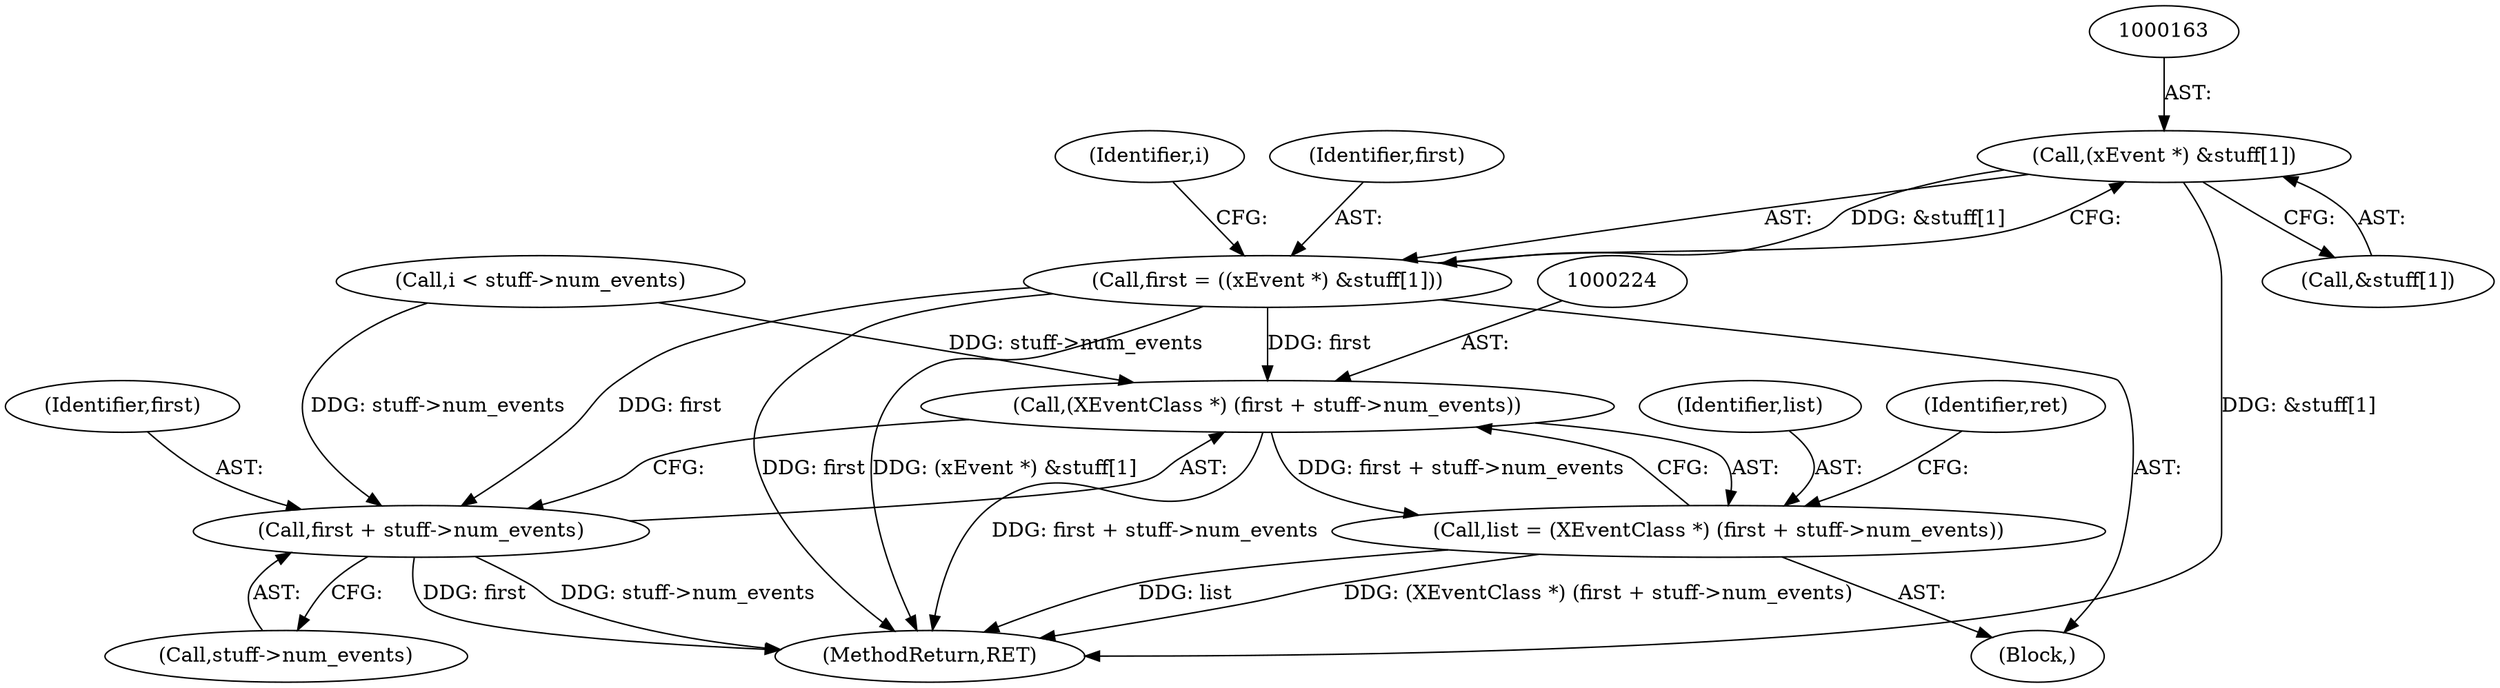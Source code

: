 digraph "0_xserver_8caed4df36b1f802b4992edcfd282cbeeec35d9d@array" {
"1000162" [label="(Call,(xEvent *) &stuff[1])"];
"1000160" [label="(Call,first = ((xEvent *) &stuff[1]))"];
"1000223" [label="(Call,(XEventClass *) (first + stuff->num_events))"];
"1000221" [label="(Call,list = (XEventClass *) (first + stuff->num_events))"];
"1000225" [label="(Call,first + stuff->num_events)"];
"1000221" [label="(Call,list = (XEventClass *) (first + stuff->num_events))"];
"1000162" [label="(Call,(xEvent *) &stuff[1])"];
"1000103" [label="(Block,)"];
"1000225" [label="(Call,first + stuff->num_events)"];
"1000261" [label="(MethodReturn,RET)"];
"1000160" [label="(Call,first = ((xEvent *) &stuff[1]))"];
"1000226" [label="(Identifier,first)"];
"1000223" [label="(Call,(XEventClass *) (first + stuff->num_events))"];
"1000170" [label="(Identifier,i)"];
"1000172" [label="(Call,i < stuff->num_events)"];
"1000227" [label="(Call,stuff->num_events)"];
"1000222" [label="(Identifier,list)"];
"1000164" [label="(Call,&stuff[1])"];
"1000231" [label="(Identifier,ret)"];
"1000161" [label="(Identifier,first)"];
"1000162" -> "1000160"  [label="AST: "];
"1000162" -> "1000164"  [label="CFG: "];
"1000163" -> "1000162"  [label="AST: "];
"1000164" -> "1000162"  [label="AST: "];
"1000160" -> "1000162"  [label="CFG: "];
"1000162" -> "1000261"  [label="DDG: &stuff[1]"];
"1000162" -> "1000160"  [label="DDG: &stuff[1]"];
"1000160" -> "1000103"  [label="AST: "];
"1000161" -> "1000160"  [label="AST: "];
"1000170" -> "1000160"  [label="CFG: "];
"1000160" -> "1000261"  [label="DDG: (xEvent *) &stuff[1]"];
"1000160" -> "1000261"  [label="DDG: first"];
"1000160" -> "1000223"  [label="DDG: first"];
"1000160" -> "1000225"  [label="DDG: first"];
"1000223" -> "1000221"  [label="AST: "];
"1000223" -> "1000225"  [label="CFG: "];
"1000224" -> "1000223"  [label="AST: "];
"1000225" -> "1000223"  [label="AST: "];
"1000221" -> "1000223"  [label="CFG: "];
"1000223" -> "1000261"  [label="DDG: first + stuff->num_events"];
"1000223" -> "1000221"  [label="DDG: first + stuff->num_events"];
"1000172" -> "1000223"  [label="DDG: stuff->num_events"];
"1000221" -> "1000103"  [label="AST: "];
"1000222" -> "1000221"  [label="AST: "];
"1000231" -> "1000221"  [label="CFG: "];
"1000221" -> "1000261"  [label="DDG: (XEventClass *) (first + stuff->num_events)"];
"1000221" -> "1000261"  [label="DDG: list"];
"1000225" -> "1000227"  [label="CFG: "];
"1000226" -> "1000225"  [label="AST: "];
"1000227" -> "1000225"  [label="AST: "];
"1000225" -> "1000261"  [label="DDG: first"];
"1000225" -> "1000261"  [label="DDG: stuff->num_events"];
"1000172" -> "1000225"  [label="DDG: stuff->num_events"];
}
